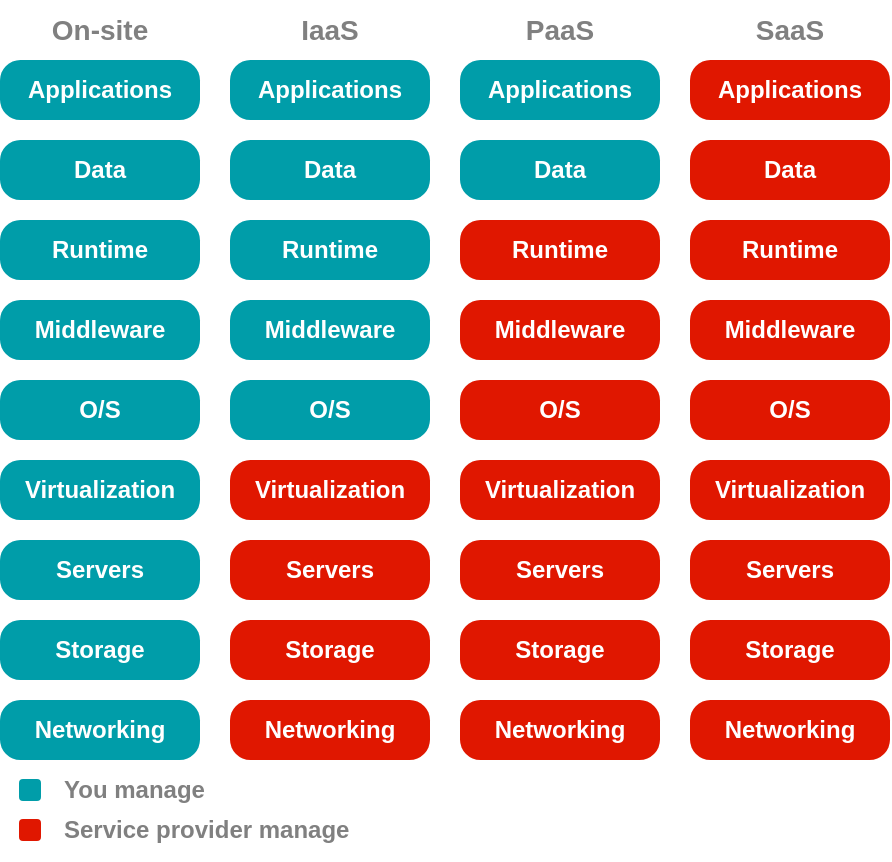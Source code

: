 <mxfile version="22.0.2" type="device">
  <diagram name="Page-1" id="MVFHMp6IAplvwg86Bu19">
    <mxGraphModel dx="1050" dy="621" grid="1" gridSize="10" guides="1" tooltips="1" connect="1" arrows="1" fold="1" page="1" pageScale="1" pageWidth="827" pageHeight="1169" math="0" shadow="0">
      <root>
        <mxCell id="0" />
        <mxCell id="1" parent="0" />
        <mxCell id="qR5t4W81Dcv-gSqciHJL-2" value="Applications" style="rounded=1;whiteSpace=wrap;html=1;arcSize=34;strokeColor=none;fillColor=#009da9;fontColor=#FFFFFF;fontStyle=1" vertex="1" parent="1">
          <mxGeometry x="160" y="130" width="100" height="30" as="geometry" />
        </mxCell>
        <mxCell id="qR5t4W81Dcv-gSqciHJL-4" value="Applications" style="rounded=1;whiteSpace=wrap;html=1;arcSize=34;strokeColor=none;fillColor=#009da9;fontColor=#FFFFFF;fontStyle=1" vertex="1" parent="1">
          <mxGeometry x="275" y="130" width="100" height="30" as="geometry" />
        </mxCell>
        <mxCell id="qR5t4W81Dcv-gSqciHJL-5" value="Applications" style="rounded=1;whiteSpace=wrap;html=1;arcSize=34;strokeColor=none;fillColor=#009da9;fontColor=#FFFFFF;fontStyle=1" vertex="1" parent="1">
          <mxGeometry x="390" y="130" width="100" height="30" as="geometry" />
        </mxCell>
        <mxCell id="qR5t4W81Dcv-gSqciHJL-6" value="Applications" style="rounded=1;whiteSpace=wrap;html=1;arcSize=34;strokeColor=none;fillColor=#e01700;fontColor=#FFFFFF;fontStyle=1" vertex="1" parent="1">
          <mxGeometry x="505" y="130" width="100" height="30" as="geometry" />
        </mxCell>
        <mxCell id="qR5t4W81Dcv-gSqciHJL-7" value="Data" style="rounded=1;whiteSpace=wrap;html=1;arcSize=34;strokeColor=none;fillColor=#009da9;fontColor=#FFFFFF;fontStyle=1" vertex="1" parent="1">
          <mxGeometry x="160" y="170" width="100" height="30" as="geometry" />
        </mxCell>
        <mxCell id="qR5t4W81Dcv-gSqciHJL-9" value="Runtime" style="rounded=1;whiteSpace=wrap;html=1;arcSize=34;strokeColor=none;fillColor=#009da9;fontColor=#FFFFFF;fontStyle=1" vertex="1" parent="1">
          <mxGeometry x="160" y="210" width="100" height="30" as="geometry" />
        </mxCell>
        <mxCell id="qR5t4W81Dcv-gSqciHJL-10" value="Middleware" style="rounded=1;whiteSpace=wrap;html=1;arcSize=34;strokeColor=none;fillColor=#009da9;fontColor=#FFFFFF;fontStyle=1" vertex="1" parent="1">
          <mxGeometry x="160" y="250" width="100" height="30" as="geometry" />
        </mxCell>
        <mxCell id="qR5t4W81Dcv-gSqciHJL-11" value="O/S" style="rounded=1;whiteSpace=wrap;html=1;arcSize=34;strokeColor=none;fillColor=#009da9;fontColor=#FFFFFF;fontStyle=1" vertex="1" parent="1">
          <mxGeometry x="160" y="290" width="100" height="30" as="geometry" />
        </mxCell>
        <mxCell id="qR5t4W81Dcv-gSqciHJL-12" value="Virtualization" style="rounded=1;whiteSpace=wrap;html=1;arcSize=34;strokeColor=none;fillColor=#009da9;fontColor=#FFFFFF;fontStyle=1" vertex="1" parent="1">
          <mxGeometry x="160" y="330" width="100" height="30" as="geometry" />
        </mxCell>
        <mxCell id="qR5t4W81Dcv-gSqciHJL-13" value="Servers" style="rounded=1;whiteSpace=wrap;html=1;arcSize=34;strokeColor=none;fillColor=#009da9;fontColor=#FFFFFF;fontStyle=1" vertex="1" parent="1">
          <mxGeometry x="160" y="370" width="100" height="30" as="geometry" />
        </mxCell>
        <mxCell id="qR5t4W81Dcv-gSqciHJL-14" value="Storage" style="rounded=1;whiteSpace=wrap;html=1;arcSize=34;strokeColor=none;fillColor=#009da9;fontColor=#FFFFFF;fontStyle=1" vertex="1" parent="1">
          <mxGeometry x="160" y="410" width="100" height="30" as="geometry" />
        </mxCell>
        <mxCell id="qR5t4W81Dcv-gSqciHJL-15" value="Networking" style="rounded=1;whiteSpace=wrap;html=1;arcSize=34;strokeColor=none;fillColor=#009da9;fontColor=#FFFFFF;fontStyle=1" vertex="1" parent="1">
          <mxGeometry x="160" y="450" width="100" height="30" as="geometry" />
        </mxCell>
        <mxCell id="qR5t4W81Dcv-gSqciHJL-16" value="Data" style="rounded=1;whiteSpace=wrap;html=1;arcSize=34;strokeColor=none;fillColor=#009da9;fontColor=#FFFFFF;fontStyle=1" vertex="1" parent="1">
          <mxGeometry x="275" y="170" width="100" height="30" as="geometry" />
        </mxCell>
        <mxCell id="qR5t4W81Dcv-gSqciHJL-17" value="Runtime" style="rounded=1;whiteSpace=wrap;html=1;arcSize=34;strokeColor=none;fillColor=#009da9;fontColor=#FFFFFF;fontStyle=1" vertex="1" parent="1">
          <mxGeometry x="275" y="210" width="100" height="30" as="geometry" />
        </mxCell>
        <mxCell id="qR5t4W81Dcv-gSqciHJL-18" value="Middleware" style="rounded=1;whiteSpace=wrap;html=1;arcSize=34;strokeColor=none;fillColor=#009da9;fontColor=#FFFFFF;fontStyle=1" vertex="1" parent="1">
          <mxGeometry x="275" y="250" width="100" height="30" as="geometry" />
        </mxCell>
        <mxCell id="qR5t4W81Dcv-gSqciHJL-19" value="O/S" style="rounded=1;whiteSpace=wrap;html=1;arcSize=34;strokeColor=none;fillColor=#009da9;fontColor=#FFFFFF;fontStyle=1" vertex="1" parent="1">
          <mxGeometry x="275" y="290" width="100" height="30" as="geometry" />
        </mxCell>
        <mxCell id="qR5t4W81Dcv-gSqciHJL-20" value="Virtualization" style="rounded=1;whiteSpace=wrap;html=1;arcSize=34;strokeColor=none;fillColor=#E01700;fontColor=#FFFFFF;fontStyle=1" vertex="1" parent="1">
          <mxGeometry x="275" y="330" width="100" height="30" as="geometry" />
        </mxCell>
        <mxCell id="qR5t4W81Dcv-gSqciHJL-21" value="Servers" style="rounded=1;whiteSpace=wrap;html=1;arcSize=34;strokeColor=none;fillColor=#E01700;fontColor=#FFFFFF;fontStyle=1" vertex="1" parent="1">
          <mxGeometry x="275" y="370" width="100" height="30" as="geometry" />
        </mxCell>
        <mxCell id="qR5t4W81Dcv-gSqciHJL-22" value="Storage" style="rounded=1;whiteSpace=wrap;html=1;arcSize=34;strokeColor=none;fillColor=#E01700;fontColor=#FFFFFF;fontStyle=1" vertex="1" parent="1">
          <mxGeometry x="275" y="410" width="100" height="30" as="geometry" />
        </mxCell>
        <mxCell id="qR5t4W81Dcv-gSqciHJL-23" value="Networking" style="rounded=1;whiteSpace=wrap;html=1;arcSize=34;strokeColor=none;fillColor=#E01700;fontColor=#FFFFFF;fontStyle=1" vertex="1" parent="1">
          <mxGeometry x="275" y="450" width="100" height="30" as="geometry" />
        </mxCell>
        <mxCell id="qR5t4W81Dcv-gSqciHJL-24" value="Data" style="rounded=1;whiteSpace=wrap;html=1;arcSize=34;strokeColor=none;fillColor=#009da9;fontColor=#FFFFFF;fontStyle=1" vertex="1" parent="1">
          <mxGeometry x="390" y="170" width="100" height="30" as="geometry" />
        </mxCell>
        <mxCell id="qR5t4W81Dcv-gSqciHJL-25" value="Runtime" style="rounded=1;whiteSpace=wrap;html=1;arcSize=34;strokeColor=none;fillColor=#E01700;fontColor=#FFFFFF;fontStyle=1" vertex="1" parent="1">
          <mxGeometry x="390" y="210" width="100" height="30" as="geometry" />
        </mxCell>
        <mxCell id="qR5t4W81Dcv-gSqciHJL-26" value="Middleware" style="rounded=1;whiteSpace=wrap;html=1;arcSize=34;strokeColor=none;fillColor=#E01700;fontColor=#FFFFFF;fontStyle=1" vertex="1" parent="1">
          <mxGeometry x="390" y="250" width="100" height="30" as="geometry" />
        </mxCell>
        <mxCell id="qR5t4W81Dcv-gSqciHJL-27" value="O/S" style="rounded=1;whiteSpace=wrap;html=1;arcSize=34;strokeColor=none;fillColor=#E01700;fontColor=#FFFFFF;fontStyle=1" vertex="1" parent="1">
          <mxGeometry x="390" y="290" width="100" height="30" as="geometry" />
        </mxCell>
        <mxCell id="qR5t4W81Dcv-gSqciHJL-28" value="Virtualization" style="rounded=1;whiteSpace=wrap;html=1;arcSize=34;strokeColor=none;fillColor=#E01700;fontColor=#FFFFFF;fontStyle=1" vertex="1" parent="1">
          <mxGeometry x="390" y="330" width="100" height="30" as="geometry" />
        </mxCell>
        <mxCell id="qR5t4W81Dcv-gSqciHJL-29" value="Servers" style="rounded=1;whiteSpace=wrap;html=1;arcSize=34;strokeColor=none;fillColor=#E01700;fontColor=#FFFFFF;fontStyle=1" vertex="1" parent="1">
          <mxGeometry x="390" y="370" width="100" height="30" as="geometry" />
        </mxCell>
        <mxCell id="qR5t4W81Dcv-gSqciHJL-30" value="Storage" style="rounded=1;whiteSpace=wrap;html=1;arcSize=34;strokeColor=none;fillColor=#E01700;fontColor=#FFFFFF;fontStyle=1" vertex="1" parent="1">
          <mxGeometry x="390" y="410" width="100" height="30" as="geometry" />
        </mxCell>
        <mxCell id="qR5t4W81Dcv-gSqciHJL-31" value="Networking" style="rounded=1;whiteSpace=wrap;html=1;arcSize=34;strokeColor=none;fillColor=#E01700;fontColor=#FFFFFF;fontStyle=1" vertex="1" parent="1">
          <mxGeometry x="390" y="450" width="100" height="30" as="geometry" />
        </mxCell>
        <mxCell id="qR5t4W81Dcv-gSqciHJL-32" value="Data" style="rounded=1;whiteSpace=wrap;html=1;arcSize=34;strokeColor=none;fillColor=#E01700;fontColor=#FFFFFF;fontStyle=1" vertex="1" parent="1">
          <mxGeometry x="505" y="170" width="100" height="30" as="geometry" />
        </mxCell>
        <mxCell id="qR5t4W81Dcv-gSqciHJL-33" value="Runtime" style="rounded=1;whiteSpace=wrap;html=1;arcSize=34;strokeColor=none;fillColor=#E01700;fontColor=#FFFFFF;fontStyle=1" vertex="1" parent="1">
          <mxGeometry x="505" y="210" width="100" height="30" as="geometry" />
        </mxCell>
        <mxCell id="qR5t4W81Dcv-gSqciHJL-34" value="Middleware" style="rounded=1;whiteSpace=wrap;html=1;arcSize=34;strokeColor=none;fillColor=#E01700;fontColor=#FFFFFF;fontStyle=1" vertex="1" parent="1">
          <mxGeometry x="505" y="250" width="100" height="30" as="geometry" />
        </mxCell>
        <mxCell id="qR5t4W81Dcv-gSqciHJL-35" value="O/S" style="rounded=1;whiteSpace=wrap;html=1;arcSize=34;strokeColor=none;fillColor=#E01700;fontColor=#FFFFFF;fontStyle=1" vertex="1" parent="1">
          <mxGeometry x="505" y="290" width="100" height="30" as="geometry" />
        </mxCell>
        <mxCell id="qR5t4W81Dcv-gSqciHJL-36" value="Virtualization" style="rounded=1;whiteSpace=wrap;html=1;arcSize=34;strokeColor=none;fillColor=#E01700;fontColor=#FFFFFF;fontStyle=1" vertex="1" parent="1">
          <mxGeometry x="505" y="330" width="100" height="30" as="geometry" />
        </mxCell>
        <mxCell id="qR5t4W81Dcv-gSqciHJL-37" value="Servers" style="rounded=1;whiteSpace=wrap;html=1;arcSize=34;strokeColor=none;fillColor=#E01700;fontColor=#FFFFFF;fontStyle=1" vertex="1" parent="1">
          <mxGeometry x="505" y="370" width="100" height="30" as="geometry" />
        </mxCell>
        <mxCell id="qR5t4W81Dcv-gSqciHJL-38" value="Storage" style="rounded=1;whiteSpace=wrap;html=1;arcSize=34;strokeColor=none;fillColor=#E01700;fontColor=#FFFFFF;fontStyle=1" vertex="1" parent="1">
          <mxGeometry x="505" y="410" width="100" height="30" as="geometry" />
        </mxCell>
        <mxCell id="qR5t4W81Dcv-gSqciHJL-39" value="Networking" style="rounded=1;whiteSpace=wrap;html=1;arcSize=34;strokeColor=none;fillColor=#E01700;fontColor=#FFFFFF;fontStyle=1" vertex="1" parent="1">
          <mxGeometry x="505" y="450" width="100" height="30" as="geometry" />
        </mxCell>
        <mxCell id="qR5t4W81Dcv-gSqciHJL-40" value="On-site" style="text;html=1;strokeColor=none;fillColor=none;align=center;verticalAlign=middle;whiteSpace=wrap;rounded=0;fontSize=14;fontStyle=1;fontColor=#808080;" vertex="1" parent="1">
          <mxGeometry x="180" y="100" width="60" height="30" as="geometry" />
        </mxCell>
        <mxCell id="qR5t4W81Dcv-gSqciHJL-42" value="IaaS" style="text;html=1;strokeColor=none;fillColor=none;align=center;verticalAlign=middle;whiteSpace=wrap;rounded=0;fontSize=14;fontStyle=1;fontColor=#808080;" vertex="1" parent="1">
          <mxGeometry x="295" y="100" width="60" height="30" as="geometry" />
        </mxCell>
        <mxCell id="qR5t4W81Dcv-gSqciHJL-43" value="PaaS" style="text;html=1;strokeColor=none;fillColor=none;align=center;verticalAlign=middle;whiteSpace=wrap;rounded=0;fontSize=14;fontStyle=1;fontColor=#808080;" vertex="1" parent="1">
          <mxGeometry x="410" y="100" width="60" height="30" as="geometry" />
        </mxCell>
        <mxCell id="qR5t4W81Dcv-gSqciHJL-44" value="SaaS" style="text;html=1;strokeColor=none;fillColor=none;align=center;verticalAlign=middle;whiteSpace=wrap;rounded=0;fontSize=14;fontStyle=1;fontColor=#808080;" vertex="1" parent="1">
          <mxGeometry x="525" y="100" width="60" height="30" as="geometry" />
        </mxCell>
        <mxCell id="qR5t4W81Dcv-gSqciHJL-45" value="You manage" style="text;html=1;strokeColor=none;fillColor=none;align=left;verticalAlign=middle;whiteSpace=wrap;rounded=0;fontStyle=1;fontColor=#808080;" vertex="1" parent="1">
          <mxGeometry x="190" y="480" width="80" height="30" as="geometry" />
        </mxCell>
        <mxCell id="qR5t4W81Dcv-gSqciHJL-46" value="Service provider manage" style="text;html=1;strokeColor=none;fillColor=none;align=left;verticalAlign=middle;whiteSpace=wrap;rounded=0;fontStyle=1;fontColor=#808080;" vertex="1" parent="1">
          <mxGeometry x="190" y="500" width="160" height="30" as="geometry" />
        </mxCell>
        <mxCell id="qR5t4W81Dcv-gSqciHJL-47" value="" style="rounded=1;whiteSpace=wrap;html=1;fillColor=#E01700;strokeColor=#E01700;" vertex="1" parent="1">
          <mxGeometry x="170" y="510" width="10" height="10" as="geometry" />
        </mxCell>
        <mxCell id="qR5t4W81Dcv-gSqciHJL-48" value="" style="rounded=1;whiteSpace=wrap;html=1;fillColor=#009DA9;strokeColor=#009DA9;" vertex="1" parent="1">
          <mxGeometry x="170" y="490" width="10" height="10" as="geometry" />
        </mxCell>
      </root>
    </mxGraphModel>
  </diagram>
</mxfile>

